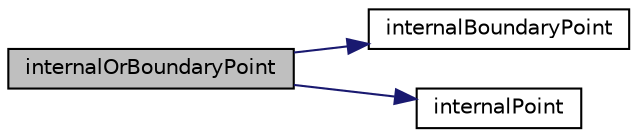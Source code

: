 digraph "internalOrBoundaryPoint"
{
  bgcolor="transparent";
  edge [fontname="Helvetica",fontsize="10",labelfontname="Helvetica",labelfontsize="10"];
  node [fontname="Helvetica",fontsize="10",shape=record];
  rankdir="LR";
  Node1 [label="internalOrBoundaryPoint",height=0.2,width=0.4,color="black", fillcolor="grey75", style="filled", fontcolor="black"];
  Node1 -> Node2 [color="midnightblue",fontsize="10",style="solid",fontname="Helvetica"];
  Node2 [label="internalBoundaryPoint",height=0.2,width=0.4,color="black",URL="$a01057.html#a05e8224fbda9496942f718ce91fe8d17"];
  Node1 -> Node3 [color="midnightblue",fontsize="10",style="solid",fontname="Helvetica"];
  Node3 [label="internalPoint",height=0.2,width=0.4,color="black",URL="$a01057.html#a07a3851ca7e910c828e5a4aec7d9e7f6",tooltip="Is point internal, i.e. not on boundary. "];
}
